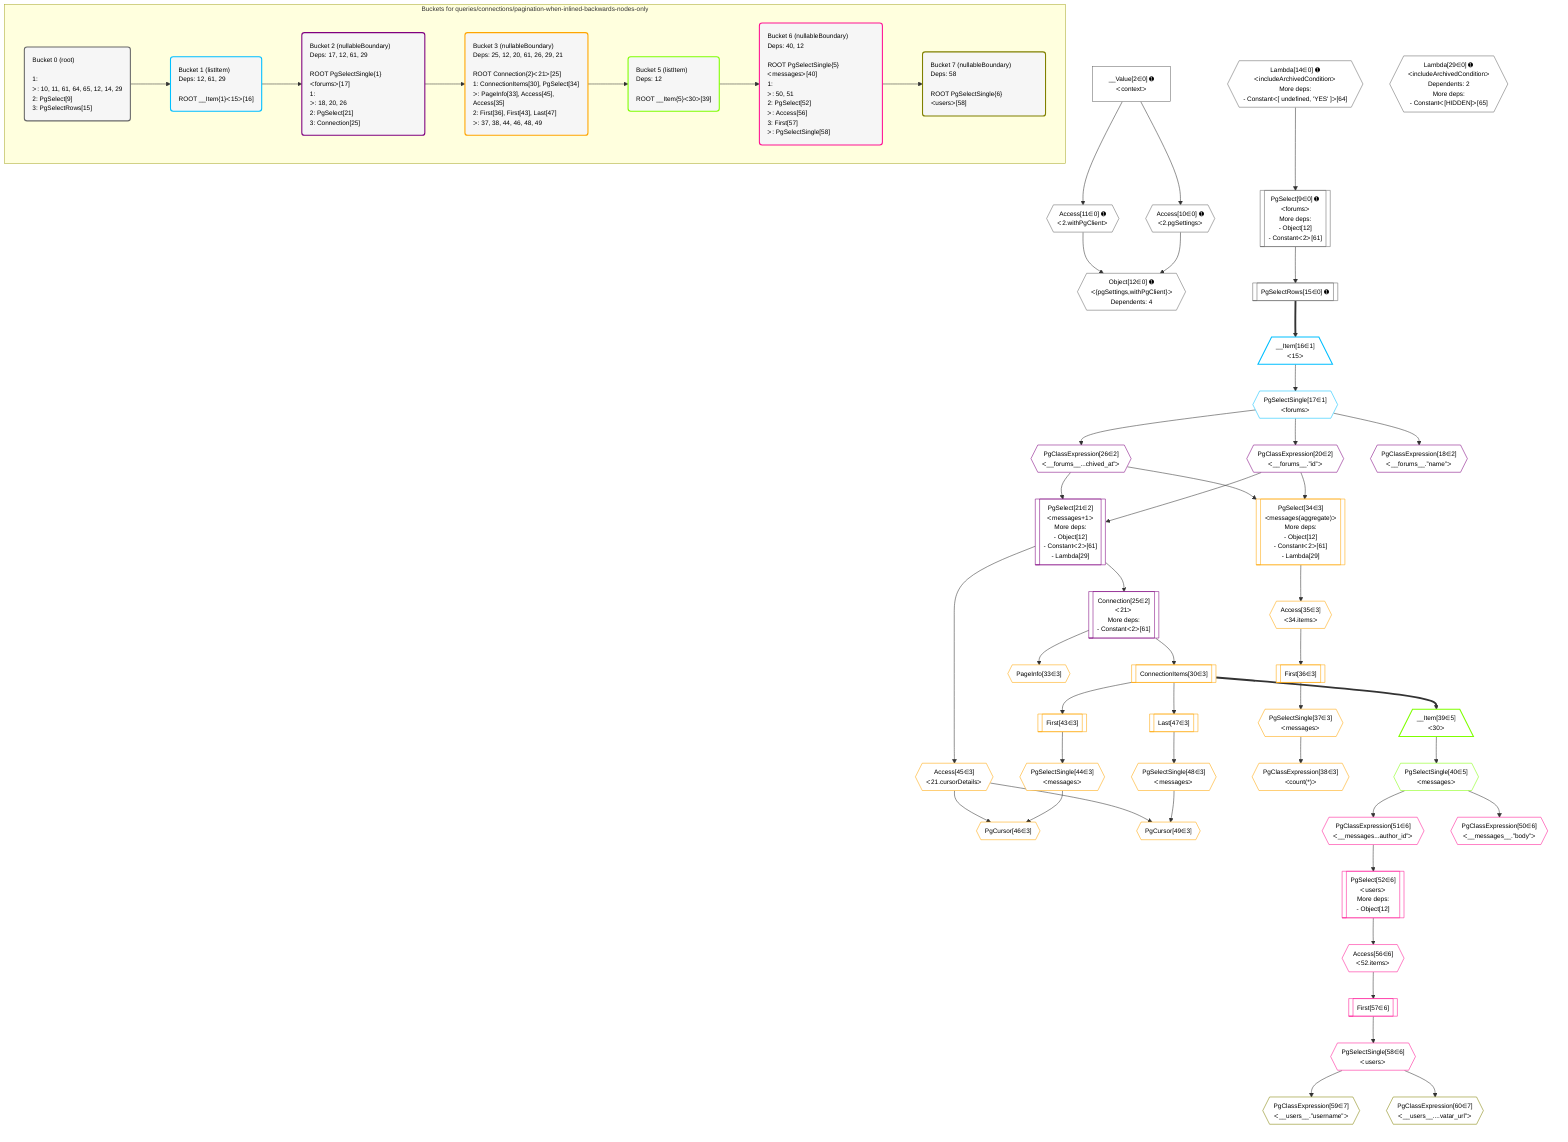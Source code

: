 %%{init: {'themeVariables': { 'fontSize': '12px'}}}%%
graph TD
    classDef path fill:#eee,stroke:#000,color:#000
    classDef plan fill:#fff,stroke-width:1px,color:#000
    classDef itemplan fill:#fff,stroke-width:2px,color:#000
    classDef unbatchedplan fill:#dff,stroke-width:1px,color:#000
    classDef sideeffectplan fill:#fcc,stroke-width:2px,color:#000
    classDef bucket fill:#f6f6f6,color:#000,stroke-width:2px,text-align:left

    subgraph "Buckets for queries/connections/pagination-when-inlined-backwards-nodes-only"
    Bucket0("Bucket 0 (root)<br /><br />1: <br />ᐳ: 10, 11, 61, 64, 65, 12, 14, 29<br />2: PgSelect[9]<br />3: PgSelectRows[15]"):::bucket
    Bucket1("Bucket 1 (listItem)<br />Deps: 12, 61, 29<br /><br />ROOT __Item{1}ᐸ15ᐳ[16]"):::bucket
    Bucket2("Bucket 2 (nullableBoundary)<br />Deps: 17, 12, 61, 29<br /><br />ROOT PgSelectSingle{1}ᐸforumsᐳ[17]<br />1: <br />ᐳ: 18, 20, 26<br />2: PgSelect[21]<br />3: Connection[25]"):::bucket
    Bucket3("Bucket 3 (nullableBoundary)<br />Deps: 25, 12, 20, 61, 26, 29, 21<br /><br />ROOT Connection{2}ᐸ21ᐳ[25]<br />1: ConnectionItems[30], PgSelect[34]<br />ᐳ: PageInfo[33], Access[45], Access[35]<br />2: First[36], First[43], Last[47]<br />ᐳ: 37, 38, 44, 46, 48, 49"):::bucket
    Bucket5("Bucket 5 (listItem)<br />Deps: 12<br /><br />ROOT __Item{5}ᐸ30ᐳ[39]"):::bucket
    Bucket6("Bucket 6 (nullableBoundary)<br />Deps: 40, 12<br /><br />ROOT PgSelectSingle{5}ᐸmessagesᐳ[40]<br />1: <br />ᐳ: 50, 51<br />2: PgSelect[52]<br />ᐳ: Access[56]<br />3: First[57]<br />ᐳ: PgSelectSingle[58]"):::bucket
    Bucket7("Bucket 7 (nullableBoundary)<br />Deps: 58<br /><br />ROOT PgSelectSingle{6}ᐸusersᐳ[58]"):::bucket
    end
    Bucket0 --> Bucket1
    Bucket1 --> Bucket2
    Bucket2 --> Bucket3
    Bucket3 --> Bucket5
    Bucket5 --> Bucket6
    Bucket6 --> Bucket7

    %% plan dependencies
    PgSelect9[["PgSelect[9∈0] ➊<br />ᐸforumsᐳ<br />More deps:<br />- Object[12]<br />- Constantᐸ2ᐳ[61]"]]:::plan
    Lambda14{{"Lambda[14∈0] ➊<br />ᐸincludeArchivedConditionᐳ<br />More deps:<br />- Constantᐸ[ undefined, 'YES' ]ᐳ[64]"}}:::plan
    Lambda14 --> PgSelect9
    Object12{{"Object[12∈0] ➊<br />ᐸ{pgSettings,withPgClient}ᐳ<br />Dependents: 4"}}:::plan
    Access10{{"Access[10∈0] ➊<br />ᐸ2.pgSettingsᐳ"}}:::plan
    Access11{{"Access[11∈0] ➊<br />ᐸ2.withPgClientᐳ"}}:::plan
    Access10 & Access11 --> Object12
    __Value2["__Value[2∈0] ➊<br />ᐸcontextᐳ"]:::plan
    __Value2 --> Access10
    __Value2 --> Access11
    PgSelectRows15[["PgSelectRows[15∈0] ➊"]]:::plan
    PgSelect9 --> PgSelectRows15
    Lambda29{{"Lambda[29∈0] ➊<br />ᐸincludeArchivedConditionᐳ<br />Dependents: 2<br />More deps:<br />- Constantᐸ[HIDDEN]ᐳ[65]"}}:::plan
    __Item16[/"__Item[16∈1]<br />ᐸ15ᐳ"\]:::itemplan
    PgSelectRows15 ==> __Item16
    PgSelectSingle17{{"PgSelectSingle[17∈1]<br />ᐸforumsᐳ"}}:::plan
    __Item16 --> PgSelectSingle17
    PgSelect21[["PgSelect[21∈2]<br />ᐸmessages+1ᐳ<br />More deps:<br />- Object[12]<br />- Constantᐸ2ᐳ[61]<br />- Lambda[29]"]]:::plan
    PgClassExpression20{{"PgClassExpression[20∈2]<br />ᐸ__forums__.”id”ᐳ"}}:::plan
    PgClassExpression26{{"PgClassExpression[26∈2]<br />ᐸ__forums__...chived_at”ᐳ"}}:::plan
    PgClassExpression20 & PgClassExpression26 --> PgSelect21
    Connection25[["Connection[25∈2]<br />ᐸ21ᐳ<br />More deps:<br />- Constantᐸ2ᐳ[61]"]]:::plan
    PgSelect21 --> Connection25
    PgClassExpression18{{"PgClassExpression[18∈2]<br />ᐸ__forums__.”name”ᐳ"}}:::plan
    PgSelectSingle17 --> PgClassExpression18
    PgSelectSingle17 --> PgClassExpression20
    PgSelectSingle17 --> PgClassExpression26
    PgSelect34[["PgSelect[34∈3]<br />ᐸmessages(aggregate)ᐳ<br />More deps:<br />- Object[12]<br />- Constantᐸ2ᐳ[61]<br />- Lambda[29]"]]:::plan
    PgClassExpression20 & PgClassExpression26 --> PgSelect34
    PgCursor46{{"PgCursor[46∈3]"}}:::plan
    PgSelectSingle44{{"PgSelectSingle[44∈3]<br />ᐸmessagesᐳ"}}:::plan
    Access45{{"Access[45∈3]<br />ᐸ21.cursorDetailsᐳ"}}:::plan
    PgSelectSingle44 & Access45 --> PgCursor46
    PgCursor49{{"PgCursor[49∈3]"}}:::plan
    PgSelectSingle48{{"PgSelectSingle[48∈3]<br />ᐸmessagesᐳ"}}:::plan
    PgSelectSingle48 & Access45 --> PgCursor49
    ConnectionItems30[["ConnectionItems[30∈3]"]]:::plan
    Connection25 --> ConnectionItems30
    PageInfo33{{"PageInfo[33∈3]"}}:::plan
    Connection25 --> PageInfo33
    Access35{{"Access[35∈3]<br />ᐸ34.itemsᐳ"}}:::plan
    PgSelect34 --> Access35
    First36[["First[36∈3]"]]:::plan
    Access35 --> First36
    PgSelectSingle37{{"PgSelectSingle[37∈3]<br />ᐸmessagesᐳ"}}:::plan
    First36 --> PgSelectSingle37
    PgClassExpression38{{"PgClassExpression[38∈3]<br />ᐸcount(*)ᐳ"}}:::plan
    PgSelectSingle37 --> PgClassExpression38
    First43[["First[43∈3]"]]:::plan
    ConnectionItems30 --> First43
    First43 --> PgSelectSingle44
    PgSelect21 --> Access45
    Last47[["Last[47∈3]"]]:::plan
    ConnectionItems30 --> Last47
    Last47 --> PgSelectSingle48
    __Item39[/"__Item[39∈5]<br />ᐸ30ᐳ"\]:::itemplan
    ConnectionItems30 ==> __Item39
    PgSelectSingle40{{"PgSelectSingle[40∈5]<br />ᐸmessagesᐳ"}}:::plan
    __Item39 --> PgSelectSingle40
    PgSelect52[["PgSelect[52∈6]<br />ᐸusersᐳ<br />More deps:<br />- Object[12]"]]:::plan
    PgClassExpression51{{"PgClassExpression[51∈6]<br />ᐸ__messages...author_id”ᐳ"}}:::plan
    PgClassExpression51 --> PgSelect52
    PgClassExpression50{{"PgClassExpression[50∈6]<br />ᐸ__messages__.”body”ᐳ"}}:::plan
    PgSelectSingle40 --> PgClassExpression50
    PgSelectSingle40 --> PgClassExpression51
    Access56{{"Access[56∈6]<br />ᐸ52.itemsᐳ"}}:::plan
    PgSelect52 --> Access56
    First57[["First[57∈6]"]]:::plan
    Access56 --> First57
    PgSelectSingle58{{"PgSelectSingle[58∈6]<br />ᐸusersᐳ"}}:::plan
    First57 --> PgSelectSingle58
    PgClassExpression59{{"PgClassExpression[59∈7]<br />ᐸ__users__.”username”ᐳ"}}:::plan
    PgSelectSingle58 --> PgClassExpression59
    PgClassExpression60{{"PgClassExpression[60∈7]<br />ᐸ__users__....vatar_url”ᐳ"}}:::plan
    PgSelectSingle58 --> PgClassExpression60

    %% define steps
    classDef bucket0 stroke:#696969
    class Bucket0,__Value2,PgSelect9,Access10,Access11,Object12,Lambda14,PgSelectRows15,Lambda29 bucket0
    classDef bucket1 stroke:#00bfff
    class Bucket1,__Item16,PgSelectSingle17 bucket1
    classDef bucket2 stroke:#7f007f
    class Bucket2,PgClassExpression18,PgClassExpression20,PgSelect21,Connection25,PgClassExpression26 bucket2
    classDef bucket3 stroke:#ffa500
    class Bucket3,ConnectionItems30,PageInfo33,PgSelect34,Access35,First36,PgSelectSingle37,PgClassExpression38,First43,PgSelectSingle44,Access45,PgCursor46,Last47,PgSelectSingle48,PgCursor49 bucket3
    classDef bucket5 stroke:#7fff00
    class Bucket5,__Item39,PgSelectSingle40 bucket5
    classDef bucket6 stroke:#ff1493
    class Bucket6,PgClassExpression50,PgClassExpression51,PgSelect52,Access56,First57,PgSelectSingle58 bucket6
    classDef bucket7 stroke:#808000
    class Bucket7,PgClassExpression59,PgClassExpression60 bucket7